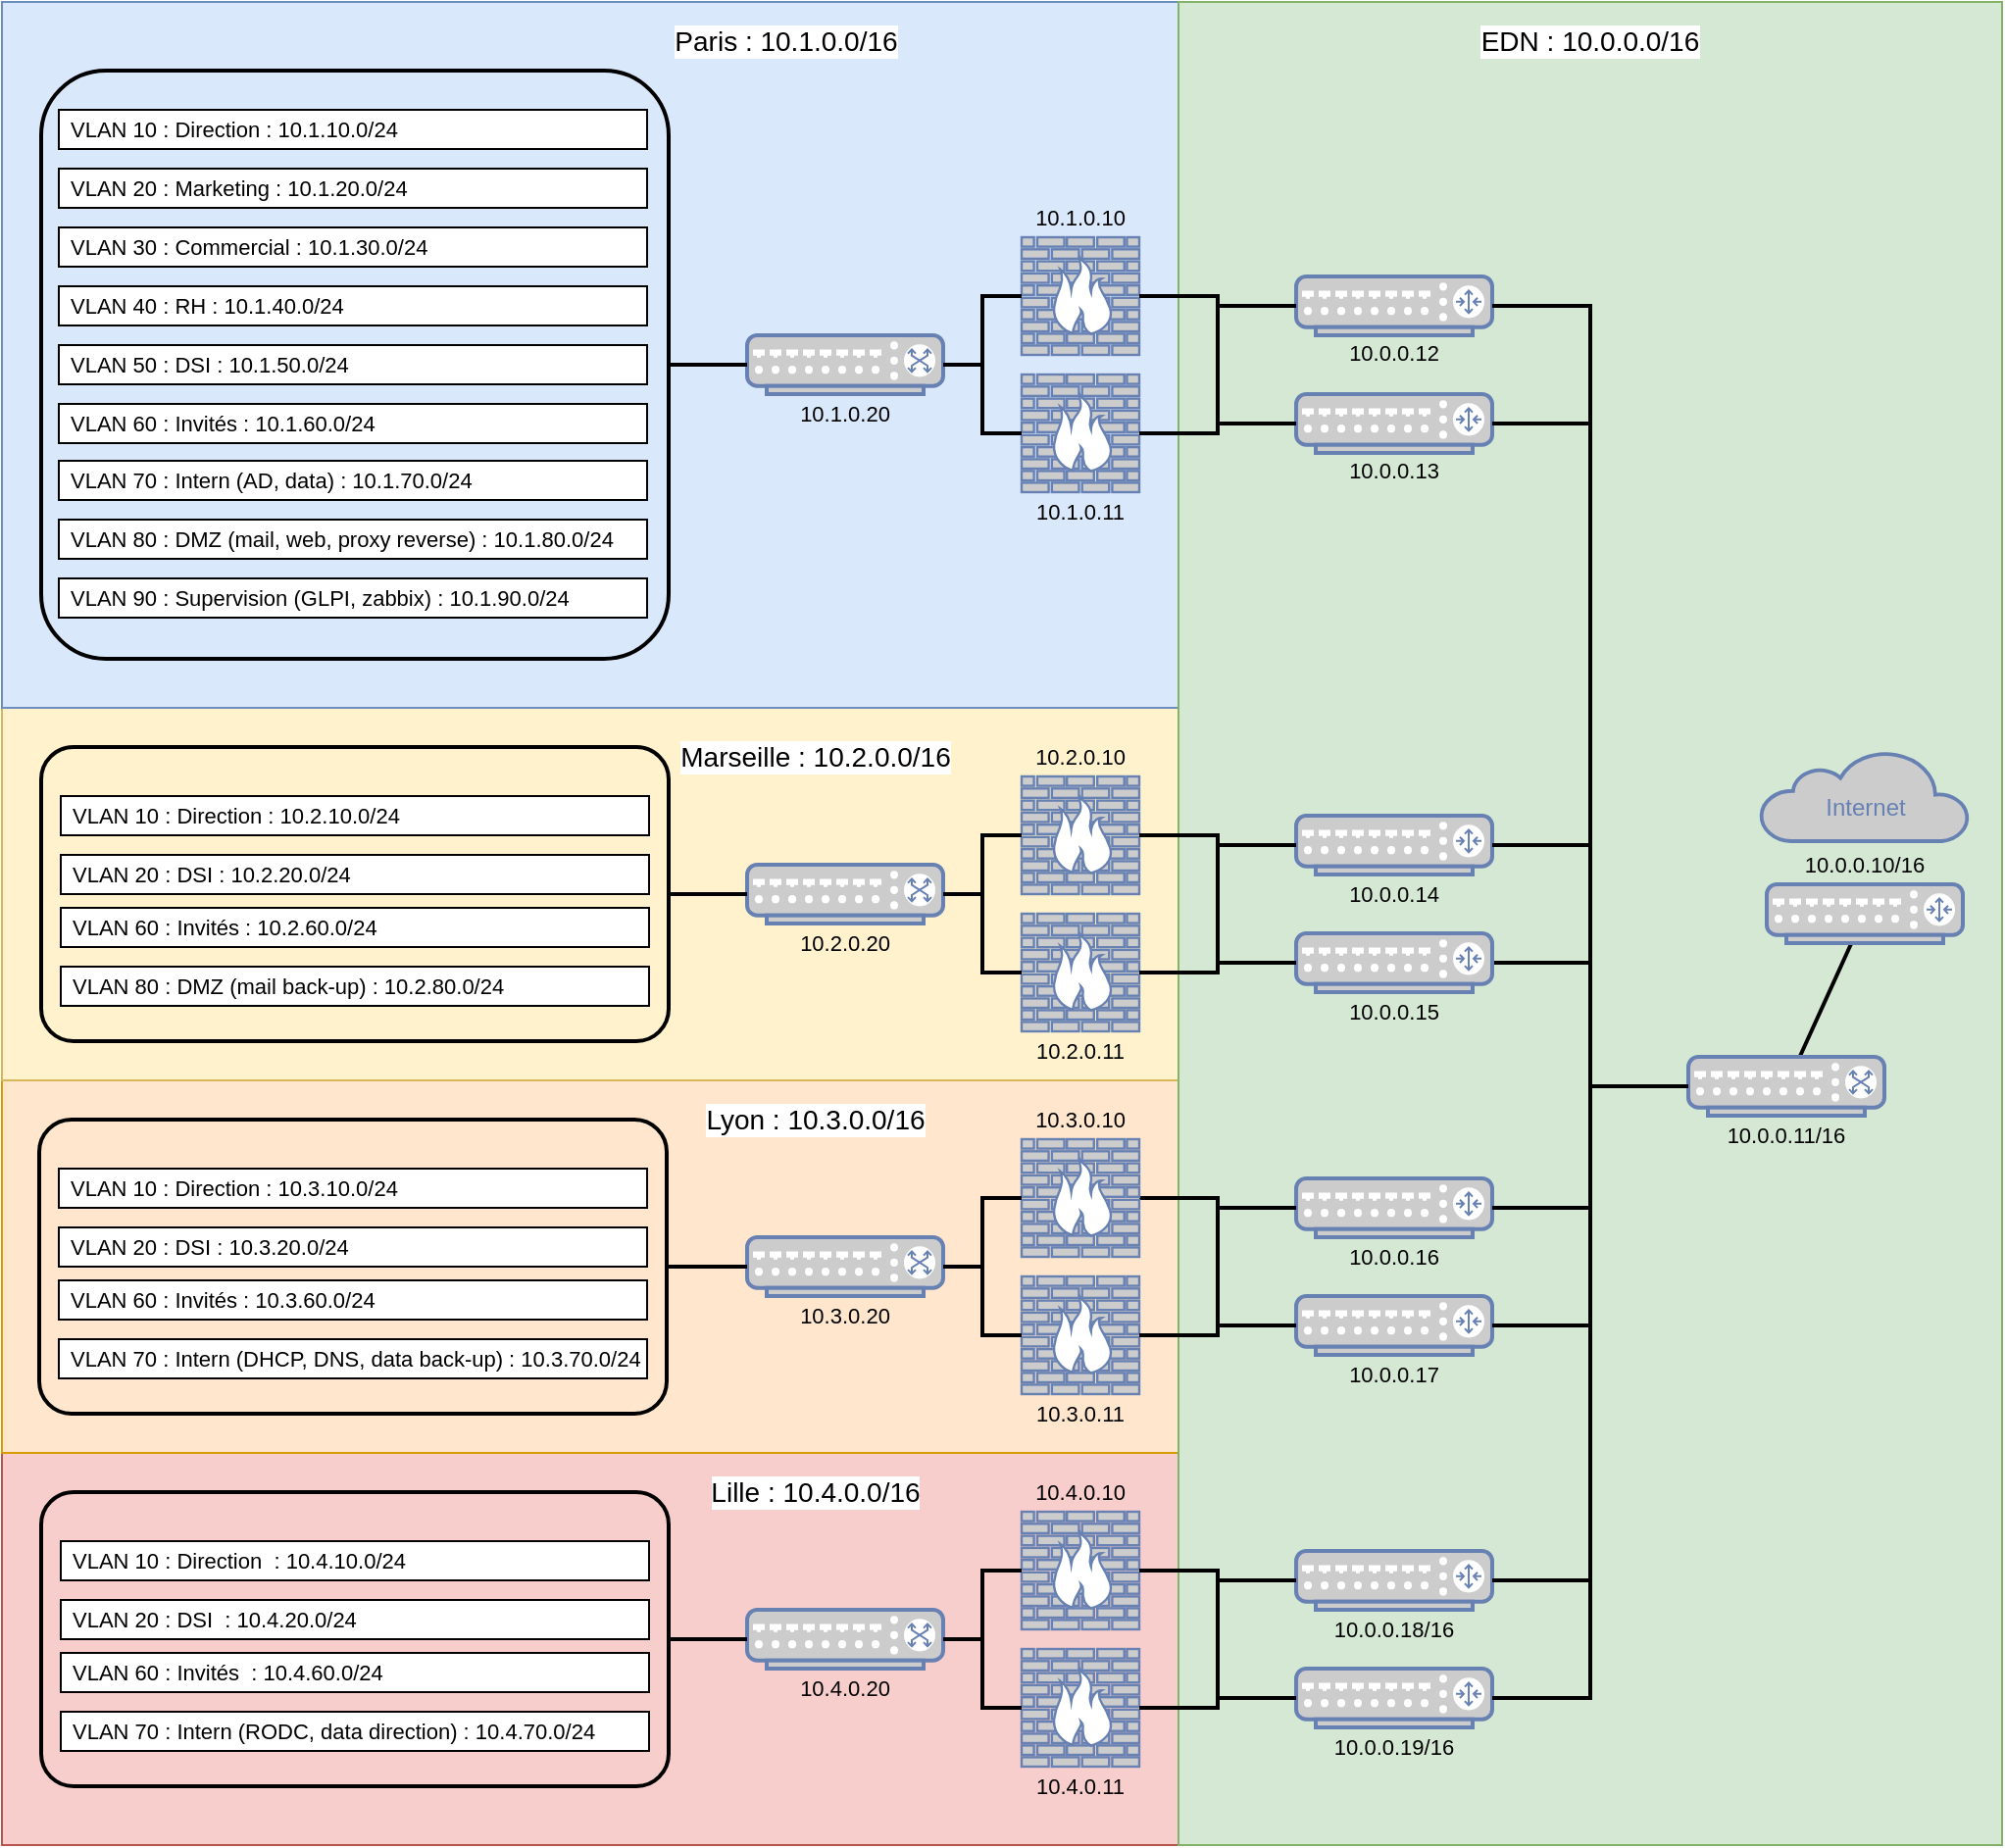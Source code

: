 <mxfile version="26.1.0">
  <diagram name="Page-1" id="bfe91b75-5d2c-26a0-9c1d-138518896778">
    <mxGraphModel dx="-1460" dy="1860" grid="1" gridSize="10" guides="1" tooltips="1" connect="1" arrows="1" fold="1" page="1" pageScale="1" pageWidth="1100" pageHeight="850" background="none" math="0" shadow="0">
      <root>
        <mxCell id="0" />
        <mxCell id="1" parent="0" />
        <mxCell id="zYjV9tUaryt6FU55qQ4A-226" value="" style="whiteSpace=wrap;html=1;fontFamily=Helvetica;fontSize=11;labelBackgroundColor=default;fillColor=#f8cecc;strokeColor=#b85450;" parent="1" vertex="1">
          <mxGeometry x="3340" y="-100" width="600" height="200" as="geometry" />
        </mxCell>
        <mxCell id="zYjV9tUaryt6FU55qQ4A-227" value="" style="whiteSpace=wrap;html=1;fontFamily=Helvetica;fontSize=11;labelBackgroundColor=default;fillColor=#ffe6cc;strokeColor=#d79b00;" parent="1" vertex="1">
          <mxGeometry x="3340" y="-290" width="600" height="190" as="geometry" />
        </mxCell>
        <mxCell id="zYjV9tUaryt6FU55qQ4A-228" value="" style="whiteSpace=wrap;html=1;fontFamily=Helvetica;fontSize=11;labelBackgroundColor=default;fillColor=#fff2cc;strokeColor=#d6b656;" parent="1" vertex="1">
          <mxGeometry x="3340" y="-480" width="600" height="190" as="geometry" />
        </mxCell>
        <mxCell id="zYjV9tUaryt6FU55qQ4A-225" value="" style="whiteSpace=wrap;html=1;fontFamily=Helvetica;fontSize=11;labelBackgroundColor=default;fillColor=#dae8fc;strokeColor=#6c8ebf;" parent="1" vertex="1">
          <mxGeometry x="3340" y="-840" width="600" height="360" as="geometry" />
        </mxCell>
        <mxCell id="zYjV9tUaryt6FU55qQ4A-224" value="" style="whiteSpace=wrap;html=1;fontFamily=Helvetica;fontSize=11;labelBackgroundColor=default;fillColor=#d5e8d4;strokeColor=#82b366;gradientColor=none;fillStyle=auto;glass=0;shadow=0;" parent="1" vertex="1">
          <mxGeometry x="3940" y="-840" width="420" height="940" as="geometry" />
        </mxCell>
        <mxCell id="zYjV9tUaryt6FU55qQ4A-109" style="edgeStyle=orthogonalEdgeStyle;shape=connector;rounded=0;orthogonalLoop=1;jettySize=auto;html=1;strokeColor=default;strokeWidth=2;align=center;verticalAlign=middle;fontFamily=Helvetica;fontSize=11;fontColor=default;labelBackgroundColor=default;endArrow=none;endFill=0;entryX=1;entryY=0.5;entryDx=0;entryDy=0;entryPerimeter=0;" parent="1" source="zYjV9tUaryt6FU55qQ4A-96" target="zYjV9tUaryt6FU55qQ4A-102" edge="1">
          <mxGeometry relative="1" as="geometry" />
        </mxCell>
        <mxCell id="zYjV9tUaryt6FU55qQ4A-242" style="shape=connector;rounded=0;orthogonalLoop=1;jettySize=auto;html=1;strokeColor=default;strokeWidth=2;align=center;verticalAlign=middle;fontFamily=Helvetica;fontSize=11;fontColor=default;labelBackgroundColor=default;endArrow=none;endFill=0;" parent="1" source="zYjV9tUaryt6FU55qQ4A-96" target="zYjV9tUaryt6FU55qQ4A-241" edge="1">
          <mxGeometry relative="1" as="geometry" />
        </mxCell>
        <mxCell id="zYjV9tUaryt6FU55qQ4A-96" value="" style="fontColor=#0066CC;verticalAlign=top;verticalLabelPosition=bottom;labelPosition=center;align=center;html=1;outlineConnect=0;fillColor=#CCCCCC;strokeColor=#6881B3;gradientColor=none;gradientDirection=north;strokeWidth=2;shape=mxgraph.networks.switch;" parent="1" vertex="1">
          <mxGeometry x="4200" y="-302" width="100" height="30" as="geometry" />
        </mxCell>
        <mxCell id="zYjV9tUaryt6FU55qQ4A-98" value="" style="fontColor=#0066CC;verticalAlign=top;verticalLabelPosition=bottom;labelPosition=center;align=center;html=1;outlineConnect=0;fillColor=#CCCCCC;strokeColor=#6881B3;gradientColor=none;gradientDirection=north;strokeWidth=2;shape=mxgraph.networks.router;" parent="1" vertex="1">
          <mxGeometry x="4000" y="10" width="100" height="30" as="geometry" />
        </mxCell>
        <mxCell id="zYjV9tUaryt6FU55qQ4A-99" value="" style="fontColor=#0066CC;verticalAlign=top;verticalLabelPosition=bottom;labelPosition=center;align=center;html=1;outlineConnect=0;fillColor=#CCCCCC;strokeColor=#6881B3;gradientColor=none;gradientDirection=north;strokeWidth=2;shape=mxgraph.networks.router;" parent="1" vertex="1">
          <mxGeometry x="4000" y="-50" width="100" height="30" as="geometry" />
        </mxCell>
        <mxCell id="zYjV9tUaryt6FU55qQ4A-100" value="" style="fontColor=#0066CC;verticalAlign=top;verticalLabelPosition=bottom;labelPosition=center;align=center;html=1;outlineConnect=0;fillColor=#CCCCCC;strokeColor=#6881B3;gradientColor=none;gradientDirection=north;strokeWidth=2;shape=mxgraph.networks.router;" parent="1" vertex="1">
          <mxGeometry x="4000" y="-180" width="100" height="30" as="geometry" />
        </mxCell>
        <mxCell id="zYjV9tUaryt6FU55qQ4A-101" value="" style="fontColor=#0066CC;verticalAlign=top;verticalLabelPosition=bottom;labelPosition=center;align=center;html=1;outlineConnect=0;fillColor=#CCCCCC;strokeColor=#6881B3;gradientColor=none;gradientDirection=north;strokeWidth=2;shape=mxgraph.networks.router;" parent="1" vertex="1">
          <mxGeometry x="4000" y="-240" width="100" height="30" as="geometry" />
        </mxCell>
        <mxCell id="zYjV9tUaryt6FU55qQ4A-102" value="" style="fontColor=#0066CC;verticalAlign=top;verticalLabelPosition=bottom;labelPosition=center;align=center;html=1;outlineConnect=0;fillColor=#CCCCCC;strokeColor=#6881B3;gradientColor=none;gradientDirection=north;strokeWidth=2;shape=mxgraph.networks.router;" parent="1" vertex="1">
          <mxGeometry x="4000" y="-365" width="100" height="30" as="geometry" />
        </mxCell>
        <mxCell id="zYjV9tUaryt6FU55qQ4A-103" value="" style="fontColor=#0066CC;verticalAlign=top;verticalLabelPosition=bottom;labelPosition=center;align=center;html=1;outlineConnect=0;fillColor=#CCCCCC;strokeColor=#6881B3;gradientColor=none;gradientDirection=north;strokeWidth=2;shape=mxgraph.networks.router;" parent="1" vertex="1">
          <mxGeometry x="4000" y="-425" width="100" height="30" as="geometry" />
        </mxCell>
        <mxCell id="zYjV9tUaryt6FU55qQ4A-104" value="" style="fontColor=#0066CC;verticalAlign=top;verticalLabelPosition=bottom;labelPosition=center;align=center;html=1;outlineConnect=0;fillColor=#CCCCCC;strokeColor=#6881B3;gradientColor=none;gradientDirection=north;strokeWidth=2;shape=mxgraph.networks.router;" parent="1" vertex="1">
          <mxGeometry x="4000" y="-640" width="100" height="30" as="geometry" />
        </mxCell>
        <mxCell id="zYjV9tUaryt6FU55qQ4A-105" value="" style="fontColor=#0066CC;verticalAlign=top;verticalLabelPosition=bottom;labelPosition=center;align=center;html=1;outlineConnect=0;fillColor=#CCCCCC;strokeColor=#6881B3;gradientColor=none;gradientDirection=north;strokeWidth=2;shape=mxgraph.networks.router;" parent="1" vertex="1">
          <mxGeometry x="4000" y="-700" width="100" height="30" as="geometry" />
        </mxCell>
        <mxCell id="zYjV9tUaryt6FU55qQ4A-106" style="edgeStyle=orthogonalEdgeStyle;rounded=0;orthogonalLoop=1;jettySize=auto;html=1;entryX=1;entryY=0.5;entryDx=0;entryDy=0;entryPerimeter=0;endArrow=none;endFill=0;strokeWidth=2;" parent="1" source="zYjV9tUaryt6FU55qQ4A-96" target="zYjV9tUaryt6FU55qQ4A-105" edge="1">
          <mxGeometry relative="1" as="geometry" />
        </mxCell>
        <mxCell id="zYjV9tUaryt6FU55qQ4A-107" style="edgeStyle=orthogonalEdgeStyle;shape=connector;rounded=0;orthogonalLoop=1;jettySize=auto;html=1;entryX=1;entryY=0.5;entryDx=0;entryDy=0;entryPerimeter=0;strokeColor=default;strokeWidth=2;align=center;verticalAlign=middle;fontFamily=Helvetica;fontSize=11;fontColor=default;labelBackgroundColor=default;endArrow=none;endFill=0;" parent="1" source="zYjV9tUaryt6FU55qQ4A-96" target="zYjV9tUaryt6FU55qQ4A-104" edge="1">
          <mxGeometry relative="1" as="geometry" />
        </mxCell>
        <mxCell id="zYjV9tUaryt6FU55qQ4A-108" style="edgeStyle=orthogonalEdgeStyle;shape=connector;rounded=0;orthogonalLoop=1;jettySize=auto;html=1;entryX=1;entryY=0.5;entryDx=0;entryDy=0;entryPerimeter=0;strokeColor=default;strokeWidth=2;align=center;verticalAlign=middle;fontFamily=Helvetica;fontSize=11;fontColor=default;labelBackgroundColor=default;endArrow=none;endFill=0;" parent="1" source="zYjV9tUaryt6FU55qQ4A-96" target="zYjV9tUaryt6FU55qQ4A-103" edge="1">
          <mxGeometry relative="1" as="geometry" />
        </mxCell>
        <mxCell id="zYjV9tUaryt6FU55qQ4A-110" style="edgeStyle=orthogonalEdgeStyle;shape=connector;rounded=0;orthogonalLoop=1;jettySize=auto;html=1;entryX=1;entryY=0.5;entryDx=0;entryDy=0;entryPerimeter=0;strokeColor=default;strokeWidth=2;align=center;verticalAlign=middle;fontFamily=Helvetica;fontSize=11;fontColor=default;labelBackgroundColor=default;endArrow=none;endFill=0;" parent="1" source="zYjV9tUaryt6FU55qQ4A-96" target="zYjV9tUaryt6FU55qQ4A-101" edge="1">
          <mxGeometry relative="1" as="geometry" />
        </mxCell>
        <mxCell id="zYjV9tUaryt6FU55qQ4A-111" style="edgeStyle=orthogonalEdgeStyle;shape=connector;rounded=0;orthogonalLoop=1;jettySize=auto;html=1;entryX=1;entryY=0.5;entryDx=0;entryDy=0;entryPerimeter=0;strokeColor=default;strokeWidth=2;align=center;verticalAlign=middle;fontFamily=Helvetica;fontSize=11;fontColor=default;labelBackgroundColor=default;endArrow=none;endFill=0;" parent="1" source="zYjV9tUaryt6FU55qQ4A-96" target="zYjV9tUaryt6FU55qQ4A-100" edge="1">
          <mxGeometry relative="1" as="geometry" />
        </mxCell>
        <mxCell id="zYjV9tUaryt6FU55qQ4A-112" style="edgeStyle=orthogonalEdgeStyle;shape=connector;rounded=0;orthogonalLoop=1;jettySize=auto;html=1;entryX=1;entryY=0.5;entryDx=0;entryDy=0;entryPerimeter=0;strokeColor=default;strokeWidth=2;align=center;verticalAlign=middle;fontFamily=Helvetica;fontSize=11;fontColor=default;labelBackgroundColor=default;endArrow=none;endFill=0;" parent="1" source="zYjV9tUaryt6FU55qQ4A-96" target="zYjV9tUaryt6FU55qQ4A-99" edge="1">
          <mxGeometry relative="1" as="geometry" />
        </mxCell>
        <mxCell id="zYjV9tUaryt6FU55qQ4A-113" style="edgeStyle=orthogonalEdgeStyle;shape=connector;rounded=0;orthogonalLoop=1;jettySize=auto;html=1;entryX=1;entryY=0.5;entryDx=0;entryDy=0;entryPerimeter=0;strokeColor=default;strokeWidth=2;align=center;verticalAlign=middle;fontFamily=Helvetica;fontSize=11;fontColor=default;labelBackgroundColor=default;endArrow=none;endFill=0;" parent="1" source="zYjV9tUaryt6FU55qQ4A-96" target="zYjV9tUaryt6FU55qQ4A-98" edge="1">
          <mxGeometry relative="1" as="geometry" />
        </mxCell>
        <mxCell id="zYjV9tUaryt6FU55qQ4A-114" value="" style="fontColor=#0066CC;verticalAlign=top;verticalLabelPosition=bottom;labelPosition=center;align=center;html=1;outlineConnect=0;fillColor=#CCCCCC;strokeColor=#6881B3;gradientColor=none;gradientDirection=north;strokeWidth=2;shape=mxgraph.networks.switch;" parent="1" vertex="1">
          <mxGeometry x="3720" y="-400" width="100" height="30" as="geometry" />
        </mxCell>
        <mxCell id="zYjV9tUaryt6FU55qQ4A-115" value="" style="fontColor=#0066CC;verticalAlign=top;verticalLabelPosition=bottom;labelPosition=center;align=center;html=1;outlineConnect=0;fillColor=#CCCCCC;strokeColor=#6881B3;gradientColor=none;gradientDirection=north;strokeWidth=2;shape=mxgraph.networks.switch;" parent="1" vertex="1">
          <mxGeometry x="3720" y="-670" width="100" height="30" as="geometry" />
        </mxCell>
        <mxCell id="zYjV9tUaryt6FU55qQ4A-116" value="" style="fontColor=#0066CC;verticalAlign=top;verticalLabelPosition=bottom;labelPosition=center;align=center;html=1;outlineConnect=0;fillColor=#CCCCCC;strokeColor=#6881B3;gradientColor=none;gradientDirection=north;strokeWidth=2;shape=mxgraph.networks.switch;" parent="1" vertex="1">
          <mxGeometry x="3720" y="-210" width="100" height="30" as="geometry" />
        </mxCell>
        <mxCell id="zYjV9tUaryt6FU55qQ4A-117" value="" style="fontColor=#0066CC;verticalAlign=top;verticalLabelPosition=bottom;labelPosition=center;align=center;html=1;outlineConnect=0;fillColor=#CCCCCC;strokeColor=#6881B3;gradientColor=none;gradientDirection=north;strokeWidth=2;shape=mxgraph.networks.switch;" parent="1" vertex="1">
          <mxGeometry x="3720" y="-20" width="100" height="30" as="geometry" />
        </mxCell>
        <mxCell id="zYjV9tUaryt6FU55qQ4A-118" value="" style="fontColor=#0066CC;verticalAlign=top;verticalLabelPosition=bottom;labelPosition=center;align=center;html=1;fillColor=#CCCCCC;strokeColor=#6881B3;gradientColor=none;gradientDirection=north;strokeWidth=2;shape=mxgraph.networks.firewall;rounded=0;shadow=0;comic=0;" parent="1" vertex="1">
          <mxGeometry x="3860" y="-720" width="60" height="60" as="geometry" />
        </mxCell>
        <mxCell id="zYjV9tUaryt6FU55qQ4A-119" value="" style="fontColor=#0066CC;verticalAlign=top;verticalLabelPosition=bottom;labelPosition=center;align=center;html=1;fillColor=#CCCCCC;strokeColor=#6881B3;gradientColor=none;gradientDirection=north;strokeWidth=2;shape=mxgraph.networks.firewall;rounded=0;shadow=0;comic=0;" parent="1" vertex="1">
          <mxGeometry x="3860" y="-650" width="60" height="60" as="geometry" />
        </mxCell>
        <mxCell id="zYjV9tUaryt6FU55qQ4A-120" value="" style="fontColor=#0066CC;verticalAlign=top;verticalLabelPosition=bottom;labelPosition=center;align=center;html=1;fillColor=#CCCCCC;strokeColor=#6881B3;gradientColor=none;gradientDirection=north;strokeWidth=2;shape=mxgraph.networks.firewall;rounded=0;shadow=0;comic=0;" parent="1" vertex="1">
          <mxGeometry x="3860" y="-445" width="60" height="60" as="geometry" />
        </mxCell>
        <mxCell id="zYjV9tUaryt6FU55qQ4A-121" value="" style="fontColor=#0066CC;verticalAlign=top;verticalLabelPosition=bottom;labelPosition=center;align=center;html=1;fillColor=#CCCCCC;strokeColor=#6881B3;gradientColor=none;gradientDirection=north;strokeWidth=2;shape=mxgraph.networks.firewall;rounded=0;shadow=0;comic=0;" parent="1" vertex="1">
          <mxGeometry x="3860" y="-375" width="60" height="60" as="geometry" />
        </mxCell>
        <mxCell id="zYjV9tUaryt6FU55qQ4A-219" style="edgeStyle=orthogonalEdgeStyle;shape=connector;rounded=0;orthogonalLoop=1;jettySize=auto;html=1;strokeColor=default;strokeWidth=2;align=center;verticalAlign=middle;fontFamily=Helvetica;fontSize=11;fontColor=default;labelBackgroundColor=default;endArrow=none;endFill=0;entryX=0;entryY=0.5;entryDx=0;entryDy=0;entryPerimeter=0;" parent="1" source="zYjV9tUaryt6FU55qQ4A-122" target="zYjV9tUaryt6FU55qQ4A-100" edge="1">
          <mxGeometry relative="1" as="geometry" />
        </mxCell>
        <mxCell id="zYjV9tUaryt6FU55qQ4A-122" value="" style="fontColor=#0066CC;verticalAlign=top;verticalLabelPosition=bottom;labelPosition=center;align=center;html=1;fillColor=#CCCCCC;strokeColor=#6881B3;gradientColor=none;gradientDirection=north;strokeWidth=2;shape=mxgraph.networks.firewall;rounded=0;shadow=0;comic=0;" parent="1" vertex="1">
          <mxGeometry x="3860" y="-260" width="60" height="60" as="geometry" />
        </mxCell>
        <mxCell id="zYjV9tUaryt6FU55qQ4A-123" value="" style="fontColor=#0066CC;verticalAlign=top;verticalLabelPosition=bottom;labelPosition=center;align=center;html=1;fillColor=#CCCCCC;strokeColor=#6881B3;gradientColor=none;gradientDirection=north;strokeWidth=2;shape=mxgraph.networks.firewall;rounded=0;shadow=0;comic=0;" parent="1" vertex="1">
          <mxGeometry x="3860" y="-190" width="60" height="60" as="geometry" />
        </mxCell>
        <mxCell id="zYjV9tUaryt6FU55qQ4A-124" value="" style="fontColor=#0066CC;verticalAlign=top;verticalLabelPosition=bottom;labelPosition=center;align=center;html=1;fillColor=#CCCCCC;strokeColor=#6881B3;gradientColor=none;gradientDirection=north;strokeWidth=2;shape=mxgraph.networks.firewall;rounded=0;shadow=0;comic=0;" parent="1" vertex="1">
          <mxGeometry x="3860" y="-70" width="60" height="60" as="geometry" />
        </mxCell>
        <mxCell id="zYjV9tUaryt6FU55qQ4A-125" value="" style="fontColor=#0066CC;verticalAlign=top;verticalLabelPosition=bottom;labelPosition=center;align=center;html=1;fillColor=#CCCCCC;strokeColor=#6881B3;gradientColor=none;gradientDirection=north;strokeWidth=2;shape=mxgraph.networks.firewall;rounded=0;shadow=0;comic=0;" parent="1" vertex="1">
          <mxGeometry x="3860" width="60" height="60" as="geometry" />
        </mxCell>
        <mxCell id="zYjV9tUaryt6FU55qQ4A-146" value="" style="rounded=1;whiteSpace=wrap;html=1;shadow=0;comic=0;strokeColor=#000000;strokeWidth=2;fillColor=none;fontFamily=Verdana;fontSize=28;fontColor=#6881B3;align=center;arcSize=11;verticalAlign=top;" parent="1" vertex="1">
          <mxGeometry x="3360" y="-460" width="320" height="150" as="geometry" />
        </mxCell>
        <mxCell id="zYjV9tUaryt6FU55qQ4A-147" value="" style="rounded=1;whiteSpace=wrap;html=1;shadow=0;comic=0;strokeColor=#000000;strokeWidth=2;fillColor=none;fontFamily=Verdana;fontSize=28;fontColor=#6881B3;align=center;arcSize=11;verticalAlign=top;" parent="1" vertex="1">
          <mxGeometry x="3360" y="-805" width="320" height="300" as="geometry" />
        </mxCell>
        <mxCell id="zYjV9tUaryt6FU55qQ4A-153" value="VLAN 60 : Invités : 10.1.60.0/24" style="rounded=0;whiteSpace=wrap;html=1;fontFamily=Helvetica;fontSize=11;fontColor=default;labelBackgroundColor=default;align=left;spacingLeft=4;" parent="1" vertex="1">
          <mxGeometry x="3369" y="-635" width="300" height="20" as="geometry" />
        </mxCell>
        <mxCell id="zYjV9tUaryt6FU55qQ4A-155" value="VLAN 50 :&amp;nbsp;DSI : 10.1.50.0/24" style="rounded=0;whiteSpace=wrap;html=1;fontFamily=Helvetica;fontSize=11;fontColor=default;labelBackgroundColor=default;align=left;spacingLeft=4;" parent="1" vertex="1">
          <mxGeometry x="3369" y="-665" width="300" height="20" as="geometry" />
        </mxCell>
        <mxCell id="zYjV9tUaryt6FU55qQ4A-156" value="VLAN 40 :&amp;nbsp;RH : 10.1.40.0/24" style="rounded=0;whiteSpace=wrap;html=1;fontFamily=Helvetica;fontSize=11;fontColor=default;labelBackgroundColor=default;align=left;spacingLeft=4;" parent="1" vertex="1">
          <mxGeometry x="3369" y="-695" width="300" height="20" as="geometry" />
        </mxCell>
        <mxCell id="zYjV9tUaryt6FU55qQ4A-157" value="VLAN 30 :&amp;nbsp;Commercial : 10.1.30.0/24" style="rounded=0;whiteSpace=wrap;html=1;fontFamily=Helvetica;fontSize=11;fontColor=default;labelBackgroundColor=default;align=left;spacingLeft=4;" parent="1" vertex="1">
          <mxGeometry x="3369" y="-725" width="300" height="20" as="geometry" />
        </mxCell>
        <mxCell id="zYjV9tUaryt6FU55qQ4A-158" value="VLAN 20 :&amp;nbsp;Marketing : 10.1.20.0/24" style="rounded=0;whiteSpace=wrap;html=1;fontFamily=Helvetica;fontSize=11;fontColor=default;labelBackgroundColor=default;align=left;spacingLeft=4;" parent="1" vertex="1">
          <mxGeometry x="3369" y="-755" width="300" height="20" as="geometry" />
        </mxCell>
        <mxCell id="zYjV9tUaryt6FU55qQ4A-159" value="VLAN 10 : Direction : 10.1.10.0/24" style="rounded=0;whiteSpace=wrap;html=1;fontFamily=Helvetica;fontSize=11;fontColor=default;labelBackgroundColor=default;align=left;spacingLeft=4;" parent="1" vertex="1">
          <mxGeometry x="3369" y="-785" width="300" height="20" as="geometry" />
        </mxCell>
        <mxCell id="zYjV9tUaryt6FU55qQ4A-160" value="VLAN 90 :&amp;nbsp;Supervision (GLPI, zabbix) : 10.1.90.0/24" style="rounded=0;whiteSpace=wrap;html=1;fontFamily=Helvetica;fontSize=11;fontColor=default;labelBackgroundColor=default;align=left;spacingLeft=4;" parent="1" vertex="1">
          <mxGeometry x="3369" y="-546" width="300" height="20" as="geometry" />
        </mxCell>
        <mxCell id="zYjV9tUaryt6FU55qQ4A-161" value="VLAN 80 :&amp;nbsp;DMZ (mail, web, proxy reverse) : 10.1.80.0/24" style="rounded=0;whiteSpace=wrap;html=1;fontFamily=Helvetica;fontSize=11;fontColor=default;labelBackgroundColor=default;align=left;spacingLeft=4;" parent="1" vertex="1">
          <mxGeometry x="3369" y="-576" width="300" height="20" as="geometry" />
        </mxCell>
        <mxCell id="zYjV9tUaryt6FU55qQ4A-170" value="VLAN 70 :&amp;nbsp;Intern (AD, data) : 10.1.70.0/24" style="rounded=0;whiteSpace=wrap;html=1;fontFamily=Helvetica;fontSize=11;fontColor=default;labelBackgroundColor=default;align=left;spacingLeft=4;" parent="1" vertex="1">
          <mxGeometry x="3369" y="-606" width="300" height="20" as="geometry" />
        </mxCell>
        <mxCell id="zYjV9tUaryt6FU55qQ4A-173" value="VLAN 10 : Direction : 10.2.10.0/24" style="rounded=0;whiteSpace=wrap;html=1;fontFamily=Helvetica;fontSize=11;fontColor=default;labelBackgroundColor=default;align=left;spacingLeft=4;" parent="1" vertex="1">
          <mxGeometry x="3370" y="-435" width="300" height="20" as="geometry" />
        </mxCell>
        <mxCell id="zYjV9tUaryt6FU55qQ4A-177" value="VLAN 20 : DSI : 10.2.20.0/24" style="rounded=0;whiteSpace=wrap;html=1;fontFamily=Helvetica;fontSize=11;fontColor=default;labelBackgroundColor=default;align=left;spacingLeft=4;" parent="1" vertex="1">
          <mxGeometry x="3370" y="-405" width="300" height="20" as="geometry" />
        </mxCell>
        <mxCell id="zYjV9tUaryt6FU55qQ4A-183" value="&lt;font style=&quot;font-size: 12px;&quot;&gt;Internet&lt;/font&gt;" style="html=1;fillColor=#CCCCCC;strokeColor=#6881B3;gradientColor=none;gradientDirection=north;strokeWidth=2;shape=mxgraph.networks.cloud;fontColor=#6881B3;rounded=0;shadow=0;comic=0;align=center;fontSize=28;" parent="1" vertex="1">
          <mxGeometry x="4237" y="-458" width="106" height="46" as="geometry" />
        </mxCell>
        <mxCell id="zYjV9tUaryt6FU55qQ4A-191" value="VLAN 60 : Invités : 10.2.60.0/24" style="rounded=0;whiteSpace=wrap;html=1;fontFamily=Helvetica;fontSize=11;fontColor=default;labelBackgroundColor=default;align=left;spacingLeft=4;" parent="1" vertex="1">
          <mxGeometry x="3370" y="-378" width="300" height="20" as="geometry" />
        </mxCell>
        <mxCell id="zYjV9tUaryt6FU55qQ4A-192" value="VLAN 80 : DMZ (mail back-up) : 10.2.80.0/24" style="rounded=0;whiteSpace=wrap;html=1;fontFamily=Helvetica;fontSize=11;fontColor=default;labelBackgroundColor=default;align=left;spacingLeft=4;" parent="1" vertex="1">
          <mxGeometry x="3370" y="-348" width="300" height="20" as="geometry" />
        </mxCell>
        <mxCell id="zYjV9tUaryt6FU55qQ4A-206" style="edgeStyle=orthogonalEdgeStyle;shape=connector;rounded=0;orthogonalLoop=1;jettySize=auto;html=1;exitX=1;exitY=0.5;exitDx=0;exitDy=0;strokeColor=default;strokeWidth=2;align=center;verticalAlign=middle;fontFamily=Helvetica;fontSize=11;fontColor=default;labelBackgroundColor=default;endArrow=none;endFill=0;" parent="1" source="zYjV9tUaryt6FU55qQ4A-193" target="zYjV9tUaryt6FU55qQ4A-116" edge="1">
          <mxGeometry relative="1" as="geometry" />
        </mxCell>
        <mxCell id="zYjV9tUaryt6FU55qQ4A-193" value="" style="rounded=1;whiteSpace=wrap;html=1;shadow=0;comic=0;strokeColor=#000000;strokeWidth=2;fillColor=none;fontFamily=Verdana;fontSize=28;fontColor=#6881B3;align=center;arcSize=11;verticalAlign=top;" parent="1" vertex="1">
          <mxGeometry x="3359" y="-270" width="320" height="150" as="geometry" />
        </mxCell>
        <mxCell id="zYjV9tUaryt6FU55qQ4A-194" value="VLAN 10 : Direction : 10.3.10.0/24" style="rounded=0;whiteSpace=wrap;html=1;fontFamily=Helvetica;fontSize=11;fontColor=default;labelBackgroundColor=default;align=left;spacingLeft=4;" parent="1" vertex="1">
          <mxGeometry x="3369" y="-245" width="300" height="20" as="geometry" />
        </mxCell>
        <mxCell id="zYjV9tUaryt6FU55qQ4A-195" value="VLAN 20 : DSI : 10.3.2&lt;span style=&quot;background-color: light-dark(#ffffff, var(--ge-dark-color, #121212)); color: light-dark(rgb(0, 0, 0), rgb(255, 255, 255));&quot;&gt;0.0/24&lt;/span&gt;" style="rounded=0;whiteSpace=wrap;html=1;fontFamily=Helvetica;fontSize=11;fontColor=default;labelBackgroundColor=default;align=left;spacingLeft=4;" parent="1" vertex="1">
          <mxGeometry x="3369" y="-215" width="300" height="20" as="geometry" />
        </mxCell>
        <mxCell id="zYjV9tUaryt6FU55qQ4A-196" value="VLAN 60 : Invités : 10.3.60.0/24" style="rounded=0;whiteSpace=wrap;html=1;fontFamily=Helvetica;fontSize=11;fontColor=default;labelBackgroundColor=default;align=left;spacingLeft=4;" parent="1" vertex="1">
          <mxGeometry x="3369" y="-188" width="300" height="20" as="geometry" />
        </mxCell>
        <mxCell id="zYjV9tUaryt6FU55qQ4A-197" value="VLAN 70 : Intern (DHCP, DNS, data back-up) : 10.3.70.0/24" style="rounded=0;whiteSpace=wrap;html=1;fontFamily=Helvetica;fontSize=11;fontColor=default;labelBackgroundColor=default;align=left;spacingLeft=4;" parent="1" vertex="1">
          <mxGeometry x="3369" y="-158" width="300" height="20" as="geometry" />
        </mxCell>
        <mxCell id="zYjV9tUaryt6FU55qQ4A-207" style="edgeStyle=orthogonalEdgeStyle;shape=connector;rounded=0;orthogonalLoop=1;jettySize=auto;html=1;exitX=1;exitY=0.5;exitDx=0;exitDy=0;strokeColor=default;strokeWidth=2;align=center;verticalAlign=middle;fontFamily=Helvetica;fontSize=11;fontColor=default;labelBackgroundColor=default;endArrow=none;endFill=0;" parent="1" source="zYjV9tUaryt6FU55qQ4A-198" target="zYjV9tUaryt6FU55qQ4A-117" edge="1">
          <mxGeometry relative="1" as="geometry" />
        </mxCell>
        <mxCell id="zYjV9tUaryt6FU55qQ4A-198" value="" style="rounded=1;whiteSpace=wrap;html=1;shadow=0;comic=0;strokeColor=#000000;strokeWidth=2;fillColor=none;fontFamily=Verdana;fontSize=28;fontColor=#6881B3;align=center;arcSize=11;verticalAlign=top;" parent="1" vertex="1">
          <mxGeometry x="3360" y="-80" width="320" height="150" as="geometry" />
        </mxCell>
        <mxCell id="zYjV9tUaryt6FU55qQ4A-199" value="VLAN 10 : Direction&amp;nbsp;&amp;nbsp;: 10.4.10.0/24" style="rounded=0;whiteSpace=wrap;html=1;fontFamily=Helvetica;fontSize=11;fontColor=default;labelBackgroundColor=default;align=left;spacingLeft=4;" parent="1" vertex="1">
          <mxGeometry x="3370" y="-55" width="300" height="20" as="geometry" />
        </mxCell>
        <mxCell id="zYjV9tUaryt6FU55qQ4A-200" value="VLAN 20 : DSI&amp;nbsp;&amp;nbsp;: 10.4.20.0/24" style="rounded=0;whiteSpace=wrap;html=1;fontFamily=Helvetica;fontSize=11;fontColor=default;labelBackgroundColor=default;align=left;spacingLeft=4;" parent="1" vertex="1">
          <mxGeometry x="3370" y="-25" width="300" height="20" as="geometry" />
        </mxCell>
        <mxCell id="zYjV9tUaryt6FU55qQ4A-201" value="VLAN 60 : Invités&amp;nbsp;&amp;nbsp;: 10.4.60.0/24" style="rounded=0;whiteSpace=wrap;html=1;fontFamily=Helvetica;fontSize=11;fontColor=default;labelBackgroundColor=default;align=left;spacingLeft=4;" parent="1" vertex="1">
          <mxGeometry x="3370" y="2" width="300" height="20" as="geometry" />
        </mxCell>
        <mxCell id="zYjV9tUaryt6FU55qQ4A-202" value="VLAN 70 : Intern (RODC, data direction) : 10.4.70.0/24" style="rounded=0;whiteSpace=wrap;html=1;fontFamily=Helvetica;fontSize=11;fontColor=default;labelBackgroundColor=default;align=left;spacingLeft=4;" parent="1" vertex="1">
          <mxGeometry x="3370" y="32" width="300" height="20" as="geometry" />
        </mxCell>
        <mxCell id="zYjV9tUaryt6FU55qQ4A-204" style="edgeStyle=orthogonalEdgeStyle;shape=connector;rounded=0;orthogonalLoop=1;jettySize=auto;html=1;entryX=0;entryY=0.5;entryDx=0;entryDy=0;entryPerimeter=0;strokeColor=default;strokeWidth=2;align=center;verticalAlign=middle;fontFamily=Helvetica;fontSize=11;fontColor=default;labelBackgroundColor=default;endArrow=none;endFill=0;" parent="1" source="zYjV9tUaryt6FU55qQ4A-147" target="zYjV9tUaryt6FU55qQ4A-115" edge="1">
          <mxGeometry relative="1" as="geometry" />
        </mxCell>
        <mxCell id="zYjV9tUaryt6FU55qQ4A-205" style="edgeStyle=orthogonalEdgeStyle;shape=connector;rounded=0;orthogonalLoop=1;jettySize=auto;html=1;entryX=0;entryY=0.5;entryDx=0;entryDy=0;entryPerimeter=0;strokeColor=default;strokeWidth=2;align=center;verticalAlign=middle;fontFamily=Helvetica;fontSize=11;fontColor=default;labelBackgroundColor=default;endArrow=none;endFill=0;" parent="1" source="zYjV9tUaryt6FU55qQ4A-146" target="zYjV9tUaryt6FU55qQ4A-114" edge="1">
          <mxGeometry relative="1" as="geometry" />
        </mxCell>
        <mxCell id="zYjV9tUaryt6FU55qQ4A-208" style="edgeStyle=orthogonalEdgeStyle;shape=connector;rounded=0;orthogonalLoop=1;jettySize=auto;html=1;entryX=0;entryY=0.5;entryDx=0;entryDy=0;entryPerimeter=0;strokeColor=default;strokeWidth=2;align=center;verticalAlign=middle;fontFamily=Helvetica;fontSize=11;fontColor=default;labelBackgroundColor=default;endArrow=none;endFill=0;" parent="1" source="zYjV9tUaryt6FU55qQ4A-115" target="zYjV9tUaryt6FU55qQ4A-118" edge="1">
          <mxGeometry relative="1" as="geometry" />
        </mxCell>
        <mxCell id="zYjV9tUaryt6FU55qQ4A-209" style="edgeStyle=orthogonalEdgeStyle;shape=connector;rounded=0;orthogonalLoop=1;jettySize=auto;html=1;entryX=0;entryY=0.5;entryDx=0;entryDy=0;entryPerimeter=0;strokeColor=default;strokeWidth=2;align=center;verticalAlign=middle;fontFamily=Helvetica;fontSize=11;fontColor=default;labelBackgroundColor=default;endArrow=none;endFill=0;" parent="1" source="zYjV9tUaryt6FU55qQ4A-115" target="zYjV9tUaryt6FU55qQ4A-119" edge="1">
          <mxGeometry relative="1" as="geometry" />
        </mxCell>
        <mxCell id="zYjV9tUaryt6FU55qQ4A-210" style="edgeStyle=orthogonalEdgeStyle;shape=connector;rounded=0;orthogonalLoop=1;jettySize=auto;html=1;exitX=1;exitY=0.5;exitDx=0;exitDy=0;exitPerimeter=0;entryX=0;entryY=0.5;entryDx=0;entryDy=0;entryPerimeter=0;strokeColor=default;strokeWidth=2;align=center;verticalAlign=middle;fontFamily=Helvetica;fontSize=11;fontColor=default;labelBackgroundColor=default;endArrow=none;endFill=0;" parent="1" source="zYjV9tUaryt6FU55qQ4A-118" target="zYjV9tUaryt6FU55qQ4A-104" edge="1">
          <mxGeometry relative="1" as="geometry" />
        </mxCell>
        <mxCell id="zYjV9tUaryt6FU55qQ4A-211" style="edgeStyle=orthogonalEdgeStyle;shape=connector;rounded=0;orthogonalLoop=1;jettySize=auto;html=1;entryX=0;entryY=0.5;entryDx=0;entryDy=0;entryPerimeter=0;strokeColor=default;strokeWidth=2;align=center;verticalAlign=middle;fontFamily=Helvetica;fontSize=11;fontColor=default;labelBackgroundColor=default;endArrow=none;endFill=0;" parent="1" source="zYjV9tUaryt6FU55qQ4A-119" target="zYjV9tUaryt6FU55qQ4A-105" edge="1">
          <mxGeometry relative="1" as="geometry" />
        </mxCell>
        <mxCell id="zYjV9tUaryt6FU55qQ4A-212" style="edgeStyle=orthogonalEdgeStyle;shape=connector;rounded=0;orthogonalLoop=1;jettySize=auto;html=1;entryX=0;entryY=0.5;entryDx=0;entryDy=0;entryPerimeter=0;strokeColor=default;strokeWidth=2;align=center;verticalAlign=middle;fontFamily=Helvetica;fontSize=11;fontColor=default;labelBackgroundColor=default;endArrow=none;endFill=0;" parent="1" source="zYjV9tUaryt6FU55qQ4A-114" target="zYjV9tUaryt6FU55qQ4A-120" edge="1">
          <mxGeometry relative="1" as="geometry" />
        </mxCell>
        <mxCell id="zYjV9tUaryt6FU55qQ4A-213" style="edgeStyle=orthogonalEdgeStyle;shape=connector;rounded=0;orthogonalLoop=1;jettySize=auto;html=1;entryX=0;entryY=0.5;entryDx=0;entryDy=0;entryPerimeter=0;strokeColor=default;strokeWidth=2;align=center;verticalAlign=middle;fontFamily=Helvetica;fontSize=11;fontColor=default;labelBackgroundColor=default;endArrow=none;endFill=0;" parent="1" source="zYjV9tUaryt6FU55qQ4A-114" target="zYjV9tUaryt6FU55qQ4A-121" edge="1">
          <mxGeometry relative="1" as="geometry" />
        </mxCell>
        <mxCell id="zYjV9tUaryt6FU55qQ4A-214" style="edgeStyle=orthogonalEdgeStyle;shape=connector;rounded=0;orthogonalLoop=1;jettySize=auto;html=1;entryX=0;entryY=0.5;entryDx=0;entryDy=0;entryPerimeter=0;strokeColor=default;strokeWidth=2;align=center;verticalAlign=middle;fontFamily=Helvetica;fontSize=11;fontColor=default;labelBackgroundColor=default;endArrow=none;endFill=0;" parent="1" source="zYjV9tUaryt6FU55qQ4A-120" target="zYjV9tUaryt6FU55qQ4A-102" edge="1">
          <mxGeometry relative="1" as="geometry" />
        </mxCell>
        <mxCell id="zYjV9tUaryt6FU55qQ4A-215" style="edgeStyle=orthogonalEdgeStyle;shape=connector;rounded=0;orthogonalLoop=1;jettySize=auto;html=1;entryX=0;entryY=0.5;entryDx=0;entryDy=0;entryPerimeter=0;strokeColor=default;strokeWidth=2;align=center;verticalAlign=middle;fontFamily=Helvetica;fontSize=11;fontColor=default;labelBackgroundColor=default;endArrow=none;endFill=0;" parent="1" source="zYjV9tUaryt6FU55qQ4A-121" target="zYjV9tUaryt6FU55qQ4A-103" edge="1">
          <mxGeometry relative="1" as="geometry" />
        </mxCell>
        <mxCell id="zYjV9tUaryt6FU55qQ4A-216" style="edgeStyle=orthogonalEdgeStyle;shape=connector;rounded=0;orthogonalLoop=1;jettySize=auto;html=1;entryX=0;entryY=0.5;entryDx=0;entryDy=0;entryPerimeter=0;strokeColor=default;strokeWidth=2;align=center;verticalAlign=middle;fontFamily=Helvetica;fontSize=11;fontColor=default;labelBackgroundColor=default;endArrow=none;endFill=0;" parent="1" source="zYjV9tUaryt6FU55qQ4A-116" target="zYjV9tUaryt6FU55qQ4A-122" edge="1">
          <mxGeometry relative="1" as="geometry" />
        </mxCell>
        <mxCell id="zYjV9tUaryt6FU55qQ4A-217" style="edgeStyle=orthogonalEdgeStyle;shape=connector;rounded=0;orthogonalLoop=1;jettySize=auto;html=1;entryX=0;entryY=0.5;entryDx=0;entryDy=0;entryPerimeter=0;strokeColor=default;strokeWidth=2;align=center;verticalAlign=middle;fontFamily=Helvetica;fontSize=11;fontColor=default;labelBackgroundColor=default;endArrow=none;endFill=0;" parent="1" source="zYjV9tUaryt6FU55qQ4A-116" target="zYjV9tUaryt6FU55qQ4A-123" edge="1">
          <mxGeometry relative="1" as="geometry" />
        </mxCell>
        <mxCell id="zYjV9tUaryt6FU55qQ4A-218" style="edgeStyle=orthogonalEdgeStyle;shape=connector;rounded=0;orthogonalLoop=1;jettySize=auto;html=1;entryX=0;entryY=0.5;entryDx=0;entryDy=0;entryPerimeter=0;strokeColor=default;strokeWidth=2;align=center;verticalAlign=middle;fontFamily=Helvetica;fontSize=11;fontColor=default;labelBackgroundColor=default;endArrow=none;endFill=0;" parent="1" source="zYjV9tUaryt6FU55qQ4A-123" target="zYjV9tUaryt6FU55qQ4A-101" edge="1">
          <mxGeometry relative="1" as="geometry" />
        </mxCell>
        <mxCell id="zYjV9tUaryt6FU55qQ4A-220" style="edgeStyle=orthogonalEdgeStyle;shape=connector;rounded=0;orthogonalLoop=1;jettySize=auto;html=1;entryX=0;entryY=0.5;entryDx=0;entryDy=0;entryPerimeter=0;strokeColor=default;strokeWidth=2;align=center;verticalAlign=middle;fontFamily=Helvetica;fontSize=11;fontColor=default;labelBackgroundColor=default;endArrow=none;endFill=0;" parent="1" source="zYjV9tUaryt6FU55qQ4A-117" target="zYjV9tUaryt6FU55qQ4A-124" edge="1">
          <mxGeometry relative="1" as="geometry" />
        </mxCell>
        <mxCell id="zYjV9tUaryt6FU55qQ4A-221" style="edgeStyle=orthogonalEdgeStyle;shape=connector;rounded=0;orthogonalLoop=1;jettySize=auto;html=1;entryX=0;entryY=0.5;entryDx=0;entryDy=0;entryPerimeter=0;strokeColor=default;strokeWidth=2;align=center;verticalAlign=middle;fontFamily=Helvetica;fontSize=11;fontColor=default;labelBackgroundColor=default;endArrow=none;endFill=0;" parent="1" source="zYjV9tUaryt6FU55qQ4A-117" target="zYjV9tUaryt6FU55qQ4A-125" edge="1">
          <mxGeometry relative="1" as="geometry" />
        </mxCell>
        <mxCell id="zYjV9tUaryt6FU55qQ4A-222" style="edgeStyle=orthogonalEdgeStyle;shape=connector;rounded=0;orthogonalLoop=1;jettySize=auto;html=1;entryX=0;entryY=0.5;entryDx=0;entryDy=0;entryPerimeter=0;strokeColor=default;strokeWidth=2;align=center;verticalAlign=middle;fontFamily=Helvetica;fontSize=11;fontColor=default;labelBackgroundColor=default;endArrow=none;endFill=0;" parent="1" source="zYjV9tUaryt6FU55qQ4A-125" target="zYjV9tUaryt6FU55qQ4A-99" edge="1">
          <mxGeometry relative="1" as="geometry" />
        </mxCell>
        <mxCell id="zYjV9tUaryt6FU55qQ4A-223" style="edgeStyle=orthogonalEdgeStyle;shape=connector;rounded=0;orthogonalLoop=1;jettySize=auto;html=1;entryX=0;entryY=0.5;entryDx=0;entryDy=0;entryPerimeter=0;strokeColor=default;strokeWidth=2;align=center;verticalAlign=middle;fontFamily=Helvetica;fontSize=11;fontColor=default;labelBackgroundColor=default;endArrow=none;endFill=0;" parent="1" source="zYjV9tUaryt6FU55qQ4A-124" target="zYjV9tUaryt6FU55qQ4A-98" edge="1">
          <mxGeometry relative="1" as="geometry" />
        </mxCell>
        <mxCell id="zYjV9tUaryt6FU55qQ4A-231" value="10.0.0.12" style="text;html=1;align=center;verticalAlign=middle;whiteSpace=wrap;rounded=0;fontFamily=Helvetica;fontSize=11;fontColor=default;labelBackgroundColor=none;" parent="1" vertex="1">
          <mxGeometry x="4000" y="-671" width="100" height="20" as="geometry" />
        </mxCell>
        <mxCell id="zYjV9tUaryt6FU55qQ4A-232" value="10.0.0.13" style="text;html=1;align=center;verticalAlign=middle;whiteSpace=wrap;rounded=0;fontFamily=Helvetica;fontSize=11;fontColor=default;labelBackgroundColor=none;" parent="1" vertex="1">
          <mxGeometry x="4000" y="-611" width="100" height="20" as="geometry" />
        </mxCell>
        <mxCell id="zYjV9tUaryt6FU55qQ4A-233" value="10.0.0.14" style="text;html=1;align=center;verticalAlign=middle;whiteSpace=wrap;rounded=0;fontFamily=Helvetica;fontSize=11;fontColor=default;labelBackgroundColor=none;" parent="1" vertex="1">
          <mxGeometry x="4000" y="-395" width="100" height="20" as="geometry" />
        </mxCell>
        <mxCell id="zYjV9tUaryt6FU55qQ4A-234" value="10.0.0.15" style="text;html=1;align=center;verticalAlign=middle;whiteSpace=wrap;rounded=0;fontFamily=Helvetica;fontSize=11;fontColor=default;labelBackgroundColor=none;" parent="1" vertex="1">
          <mxGeometry x="4000" y="-335" width="100" height="20" as="geometry" />
        </mxCell>
        <mxCell id="zYjV9tUaryt6FU55qQ4A-235" value="10.0.0.16" style="text;html=1;align=center;verticalAlign=middle;whiteSpace=wrap;rounded=0;fontFamily=Helvetica;fontSize=11;fontColor=default;labelBackgroundColor=none;" parent="1" vertex="1">
          <mxGeometry x="4000" y="-210" width="100" height="20" as="geometry" />
        </mxCell>
        <mxCell id="zYjV9tUaryt6FU55qQ4A-236" value="10.0.0.17" style="text;html=1;align=center;verticalAlign=middle;whiteSpace=wrap;rounded=0;fontFamily=Helvetica;fontSize=11;fontColor=default;labelBackgroundColor=none;" parent="1" vertex="1">
          <mxGeometry x="4000" y="-150" width="100" height="20" as="geometry" />
        </mxCell>
        <mxCell id="zYjV9tUaryt6FU55qQ4A-237" value="10.0.0.18/16" style="text;html=1;align=center;verticalAlign=middle;whiteSpace=wrap;rounded=0;fontFamily=Helvetica;fontSize=11;fontColor=default;labelBackgroundColor=none;" parent="1" vertex="1">
          <mxGeometry x="4000" y="-20" width="100" height="20" as="geometry" />
        </mxCell>
        <mxCell id="zYjV9tUaryt6FU55qQ4A-238" value="10.0.0.19/16" style="text;html=1;align=center;verticalAlign=middle;whiteSpace=wrap;rounded=0;fontFamily=Helvetica;fontSize=11;fontColor=default;labelBackgroundColor=none;" parent="1" vertex="1">
          <mxGeometry x="4000" y="40" width="100" height="20" as="geometry" />
        </mxCell>
        <mxCell id="zYjV9tUaryt6FU55qQ4A-239" value="10.0.0.11/16" style="text;html=1;align=center;verticalAlign=middle;whiteSpace=wrap;rounded=0;fontFamily=Helvetica;fontSize=11;fontColor=default;labelBackgroundColor=none;" parent="1" vertex="1">
          <mxGeometry x="4200" y="-272" width="100" height="20" as="geometry" />
        </mxCell>
        <mxCell id="zYjV9tUaryt6FU55qQ4A-240" value="10.0.0.10/16" style="text;html=1;align=center;verticalAlign=middle;whiteSpace=wrap;rounded=0;fontFamily=Helvetica;fontSize=11;fontColor=default;labelBackgroundColor=none;" parent="1" vertex="1">
          <mxGeometry x="4240" y="-410" width="100" height="20" as="geometry" />
        </mxCell>
        <mxCell id="zYjV9tUaryt6FU55qQ4A-241" value="" style="fontColor=#0066CC;verticalAlign=top;verticalLabelPosition=bottom;labelPosition=center;align=center;html=1;outlineConnect=0;fillColor=#CCCCCC;strokeColor=#6881B3;gradientColor=none;gradientDirection=north;strokeWidth=2;shape=mxgraph.networks.router;" parent="1" vertex="1">
          <mxGeometry x="4240" y="-390" width="100" height="30" as="geometry" />
        </mxCell>
        <mxCell id="zYjV9tUaryt6FU55qQ4A-243" value="10.1.0.11" style="text;html=1;align=center;verticalAlign=middle;whiteSpace=wrap;rounded=0;fontFamily=Helvetica;fontSize=11;fontColor=default;labelBackgroundColor=none;" parent="1" vertex="1">
          <mxGeometry x="3840" y="-590" width="100" height="20" as="geometry" />
        </mxCell>
        <mxCell id="zYjV9tUaryt6FU55qQ4A-244" value="10.1.0.10" style="text;html=1;align=center;verticalAlign=middle;whiteSpace=wrap;rounded=0;fontFamily=Helvetica;fontSize=11;fontColor=default;labelBackgroundColor=none;" parent="1" vertex="1">
          <mxGeometry x="3840" y="-740" width="100" height="20" as="geometry" />
        </mxCell>
        <mxCell id="zYjV9tUaryt6FU55qQ4A-245" value="10.2.0.11" style="text;html=1;align=center;verticalAlign=middle;whiteSpace=wrap;rounded=0;fontFamily=Helvetica;fontSize=11;fontColor=default;labelBackgroundColor=none;" parent="1" vertex="1">
          <mxGeometry x="3840" y="-315" width="100" height="20" as="geometry" />
        </mxCell>
        <mxCell id="zYjV9tUaryt6FU55qQ4A-246" value="10.2.0.10" style="text;html=1;align=center;verticalAlign=middle;whiteSpace=wrap;rounded=0;fontFamily=Helvetica;fontSize=11;fontColor=default;labelBackgroundColor=none;" parent="1" vertex="1">
          <mxGeometry x="3840" y="-465" width="100" height="20" as="geometry" />
        </mxCell>
        <mxCell id="zYjV9tUaryt6FU55qQ4A-247" value="10.3.0.11" style="text;html=1;align=center;verticalAlign=middle;whiteSpace=wrap;rounded=0;fontFamily=Helvetica;fontSize=11;fontColor=default;labelBackgroundColor=none;" parent="1" vertex="1">
          <mxGeometry x="3840" y="-130" width="100" height="20" as="geometry" />
        </mxCell>
        <mxCell id="zYjV9tUaryt6FU55qQ4A-248" value="10.3.0.10" style="text;html=1;align=center;verticalAlign=middle;whiteSpace=wrap;rounded=0;fontFamily=Helvetica;fontSize=11;fontColor=default;labelBackgroundColor=none;" parent="1" vertex="1">
          <mxGeometry x="3840" y="-280" width="100" height="20" as="geometry" />
        </mxCell>
        <mxCell id="zYjV9tUaryt6FU55qQ4A-249" value="10.4.0.11" style="text;html=1;align=center;verticalAlign=middle;whiteSpace=wrap;rounded=0;fontFamily=Helvetica;fontSize=11;fontColor=default;labelBackgroundColor=none;" parent="1" vertex="1">
          <mxGeometry x="3840" y="60" width="100" height="20" as="geometry" />
        </mxCell>
        <mxCell id="zYjV9tUaryt6FU55qQ4A-250" value="10.4.0.10" style="text;html=1;align=center;verticalAlign=middle;whiteSpace=wrap;rounded=0;fontFamily=Helvetica;fontSize=11;fontColor=default;labelBackgroundColor=none;" parent="1" vertex="1">
          <mxGeometry x="3840" y="-90" width="100" height="20" as="geometry" />
        </mxCell>
        <mxCell id="zYjV9tUaryt6FU55qQ4A-251" value="10.4.0.20" style="text;html=1;align=center;verticalAlign=middle;whiteSpace=wrap;rounded=0;fontFamily=Helvetica;fontSize=11;fontColor=default;labelBackgroundColor=none;" parent="1" vertex="1">
          <mxGeometry x="3720" y="10" width="100" height="20" as="geometry" />
        </mxCell>
        <mxCell id="zYjV9tUaryt6FU55qQ4A-252" value="10.3.0.20" style="text;html=1;align=center;verticalAlign=middle;whiteSpace=wrap;rounded=0;fontFamily=Helvetica;fontSize=11;fontColor=default;labelBackgroundColor=none;" parent="1" vertex="1">
          <mxGeometry x="3720" y="-180" width="100" height="20" as="geometry" />
        </mxCell>
        <mxCell id="zYjV9tUaryt6FU55qQ4A-253" value="10.2.0.20" style="text;html=1;align=center;verticalAlign=middle;whiteSpace=wrap;rounded=0;fontFamily=Helvetica;fontSize=11;fontColor=default;labelBackgroundColor=none;" parent="1" vertex="1">
          <mxGeometry x="3720" y="-370" width="100" height="20" as="geometry" />
        </mxCell>
        <mxCell id="zYjV9tUaryt6FU55qQ4A-254" value="10.1.0.20" style="text;html=1;align=center;verticalAlign=middle;whiteSpace=wrap;rounded=0;fontFamily=Helvetica;fontSize=11;fontColor=default;labelBackgroundColor=none;" parent="1" vertex="1">
          <mxGeometry x="3720" y="-640" width="100" height="20" as="geometry" />
        </mxCell>
        <mxCell id="zYjV9tUaryt6FU55qQ4A-256" value="EDN : 10.0.0.0/16" style="text;html=1;align=center;verticalAlign=middle;whiteSpace=wrap;rounded=0;fontFamily=Helvetica;fontSize=14;fontColor=default;labelBackgroundColor=default;" parent="1" vertex="1">
          <mxGeometry x="4090" y="-835" width="120" height="30" as="geometry" />
        </mxCell>
        <mxCell id="zYjV9tUaryt6FU55qQ4A-257" value="Paris : 10.1.0.0/16" style="text;html=1;align=center;verticalAlign=middle;whiteSpace=wrap;rounded=0;fontFamily=Helvetica;fontSize=14;fontColor=default;labelBackgroundColor=default;" parent="1" vertex="1">
          <mxGeometry x="3680" y="-835" width="120" height="30" as="geometry" />
        </mxCell>
        <mxCell id="zYjV9tUaryt6FU55qQ4A-258" value="Marseille : 10.2.0.0/16" style="text;html=1;align=center;verticalAlign=middle;whiteSpace=wrap;rounded=0;fontFamily=Helvetica;fontSize=14;fontColor=default;labelBackgroundColor=default;" parent="1" vertex="1">
          <mxGeometry x="3680" y="-470" width="150" height="30" as="geometry" />
        </mxCell>
        <mxCell id="zYjV9tUaryt6FU55qQ4A-259" value="Lyon : 10.3.0.0/16" style="text;html=1;align=center;verticalAlign=middle;whiteSpace=wrap;rounded=0;fontFamily=Helvetica;fontSize=14;fontColor=default;labelBackgroundColor=default;" parent="1" vertex="1">
          <mxGeometry x="3680" y="-285" width="150" height="30" as="geometry" />
        </mxCell>
        <mxCell id="zYjV9tUaryt6FU55qQ4A-260" value="Lille : 10.4.0.0/16" style="text;html=1;align=center;verticalAlign=middle;whiteSpace=wrap;rounded=0;fontFamily=Helvetica;fontSize=14;fontColor=default;labelBackgroundColor=default;" parent="1" vertex="1">
          <mxGeometry x="3680" y="-95" width="150" height="30" as="geometry" />
        </mxCell>
      </root>
    </mxGraphModel>
  </diagram>
</mxfile>
